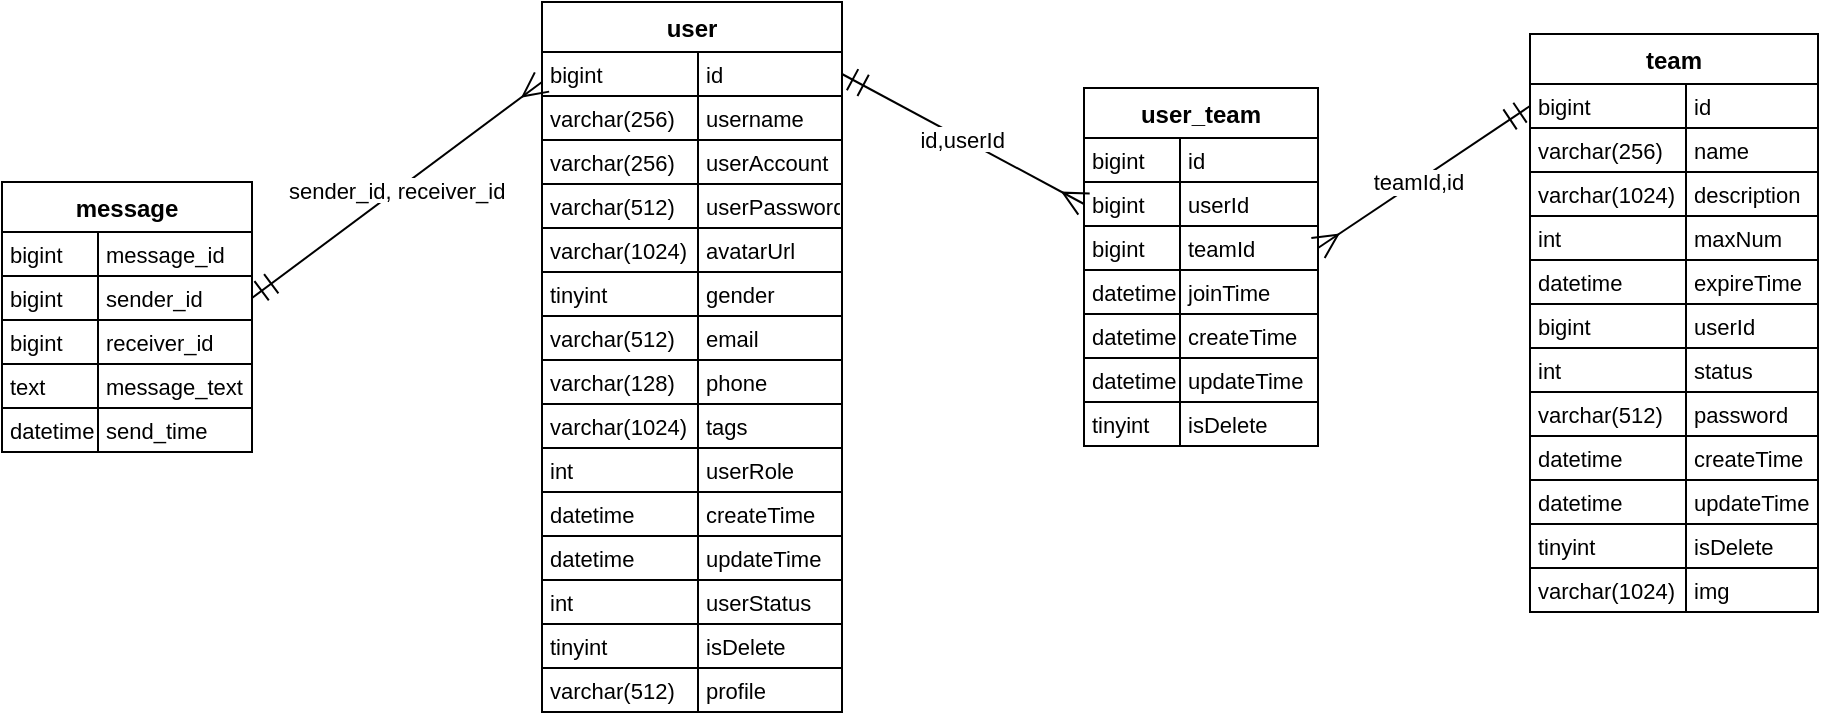 <mxfile version="24.2.3" type="github">
  <diagram name="第 1 页" id="plTdu0nr00cwOfL37Zm0">
    <mxGraphModel dx="2539" dy="769" grid="0" gridSize="10" guides="1" tooltips="1" connect="1" arrows="1" fold="1" page="0" pageScale="1" pageWidth="827" pageHeight="1169" math="0" shadow="0">
      <root>
        <mxCell id="0" />
        <mxCell id="1" parent="0" />
        <mxCell id="kxkNf5n4wVDpSi1koq3--77" value="message" style="shape=table;startSize=25;container=1;collapsible=0;childLayout=tableLayout;fixedRows=1;rowLines=1;fontStyle=1;align=center;resizeLast=1;" parent="1" vertex="1">
          <mxGeometry x="-907" y="110" width="125" height="135" as="geometry" />
        </mxCell>
        <mxCell id="kxkNf5n4wVDpSi1koq3--78" style="shape=tableRow;horizontal=0;startSize=0;swimlaneHead=0;swimlaneBody=0;fillColor=none;collapsible=0;dropTarget=0;points=[[0,0.5],[1,0.5]];portConstraint=eastwest;top=0;left=0;right=0;bottom=0;" parent="kxkNf5n4wVDpSi1koq3--77" vertex="1">
          <mxGeometry y="25" width="125" height="22" as="geometry" />
        </mxCell>
        <mxCell id="kxkNf5n4wVDpSi1koq3--79" value="bigint" style="shape=partialRectangle;connectable=0;fillColor=none;top=0;left=0;bottom=0;right=0;align=left;spacingLeft=2;overflow=hidden;fontSize=11;" parent="kxkNf5n4wVDpSi1koq3--78" vertex="1">
          <mxGeometry width="48" height="22" as="geometry">
            <mxRectangle width="48" height="22" as="alternateBounds" />
          </mxGeometry>
        </mxCell>
        <mxCell id="kxkNf5n4wVDpSi1koq3--80" value="message_id" style="shape=partialRectangle;connectable=0;fillColor=none;top=0;left=0;bottom=0;right=0;align=left;spacingLeft=2;overflow=hidden;fontSize=11;" parent="kxkNf5n4wVDpSi1koq3--78" vertex="1">
          <mxGeometry x="48" width="77" height="22" as="geometry">
            <mxRectangle width="77" height="22" as="alternateBounds" />
          </mxGeometry>
        </mxCell>
        <mxCell id="kxkNf5n4wVDpSi1koq3--81" style="shape=tableRow;horizontal=0;startSize=0;swimlaneHead=0;swimlaneBody=0;fillColor=none;collapsible=0;dropTarget=0;points=[[0,0.5],[1,0.5]];portConstraint=eastwest;top=0;left=0;right=0;bottom=0;" parent="kxkNf5n4wVDpSi1koq3--77" vertex="1">
          <mxGeometry y="47" width="125" height="22" as="geometry" />
        </mxCell>
        <mxCell id="kxkNf5n4wVDpSi1koq3--82" value="bigint" style="shape=partialRectangle;connectable=0;fillColor=none;top=0;left=0;bottom=0;right=0;align=left;spacingLeft=2;overflow=hidden;fontSize=11;" parent="kxkNf5n4wVDpSi1koq3--81" vertex="1">
          <mxGeometry width="48" height="22" as="geometry">
            <mxRectangle width="48" height="22" as="alternateBounds" />
          </mxGeometry>
        </mxCell>
        <mxCell id="kxkNf5n4wVDpSi1koq3--83" value="sender_id" style="shape=partialRectangle;connectable=0;fillColor=none;top=0;left=0;bottom=0;right=0;align=left;spacingLeft=2;overflow=hidden;fontSize=11;" parent="kxkNf5n4wVDpSi1koq3--81" vertex="1">
          <mxGeometry x="48" width="77" height="22" as="geometry">
            <mxRectangle width="77" height="22" as="alternateBounds" />
          </mxGeometry>
        </mxCell>
        <mxCell id="kxkNf5n4wVDpSi1koq3--84" style="shape=tableRow;horizontal=0;startSize=0;swimlaneHead=0;swimlaneBody=0;fillColor=none;collapsible=0;dropTarget=0;points=[[0,0.5],[1,0.5]];portConstraint=eastwest;top=0;left=0;right=0;bottom=0;" parent="kxkNf5n4wVDpSi1koq3--77" vertex="1">
          <mxGeometry y="69" width="125" height="22" as="geometry" />
        </mxCell>
        <mxCell id="kxkNf5n4wVDpSi1koq3--85" value="bigint" style="shape=partialRectangle;connectable=0;fillColor=none;top=0;left=0;bottom=0;right=0;align=left;spacingLeft=2;overflow=hidden;fontSize=11;" parent="kxkNf5n4wVDpSi1koq3--84" vertex="1">
          <mxGeometry width="48" height="22" as="geometry">
            <mxRectangle width="48" height="22" as="alternateBounds" />
          </mxGeometry>
        </mxCell>
        <mxCell id="kxkNf5n4wVDpSi1koq3--86" value="receiver_id" style="shape=partialRectangle;connectable=0;fillColor=none;top=0;left=0;bottom=0;right=0;align=left;spacingLeft=2;overflow=hidden;fontSize=11;" parent="kxkNf5n4wVDpSi1koq3--84" vertex="1">
          <mxGeometry x="48" width="77" height="22" as="geometry">
            <mxRectangle width="77" height="22" as="alternateBounds" />
          </mxGeometry>
        </mxCell>
        <mxCell id="kxkNf5n4wVDpSi1koq3--87" style="shape=tableRow;horizontal=0;startSize=0;swimlaneHead=0;swimlaneBody=0;fillColor=none;collapsible=0;dropTarget=0;points=[[0,0.5],[1,0.5]];portConstraint=eastwest;top=0;left=0;right=0;bottom=0;" parent="kxkNf5n4wVDpSi1koq3--77" vertex="1">
          <mxGeometry y="91" width="125" height="22" as="geometry" />
        </mxCell>
        <mxCell id="kxkNf5n4wVDpSi1koq3--88" value="text" style="shape=partialRectangle;connectable=0;fillColor=none;top=0;left=0;bottom=0;right=0;align=left;spacingLeft=2;overflow=hidden;fontSize=11;" parent="kxkNf5n4wVDpSi1koq3--87" vertex="1">
          <mxGeometry width="48" height="22" as="geometry">
            <mxRectangle width="48" height="22" as="alternateBounds" />
          </mxGeometry>
        </mxCell>
        <mxCell id="kxkNf5n4wVDpSi1koq3--89" value="message_text" style="shape=partialRectangle;connectable=0;fillColor=none;top=0;left=0;bottom=0;right=0;align=left;spacingLeft=2;overflow=hidden;fontSize=11;" parent="kxkNf5n4wVDpSi1koq3--87" vertex="1">
          <mxGeometry x="48" width="77" height="22" as="geometry">
            <mxRectangle width="77" height="22" as="alternateBounds" />
          </mxGeometry>
        </mxCell>
        <mxCell id="kxkNf5n4wVDpSi1koq3--90" style="shape=tableRow;horizontal=0;startSize=0;swimlaneHead=0;swimlaneBody=0;fillColor=none;collapsible=0;dropTarget=0;points=[[0,0.5],[1,0.5]];portConstraint=eastwest;top=0;left=0;right=0;bottom=0;" parent="kxkNf5n4wVDpSi1koq3--77" vertex="1">
          <mxGeometry y="113" width="125" height="22" as="geometry" />
        </mxCell>
        <mxCell id="kxkNf5n4wVDpSi1koq3--91" value="datetime" style="shape=partialRectangle;connectable=0;fillColor=none;top=0;left=0;bottom=0;right=0;align=left;spacingLeft=2;overflow=hidden;fontSize=11;" parent="kxkNf5n4wVDpSi1koq3--90" vertex="1">
          <mxGeometry width="48" height="22" as="geometry">
            <mxRectangle width="48" height="22" as="alternateBounds" />
          </mxGeometry>
        </mxCell>
        <mxCell id="kxkNf5n4wVDpSi1koq3--92" value="send_time" style="shape=partialRectangle;connectable=0;fillColor=none;top=0;left=0;bottom=0;right=0;align=left;spacingLeft=2;overflow=hidden;fontSize=11;" parent="kxkNf5n4wVDpSi1koq3--90" vertex="1">
          <mxGeometry x="48" width="77" height="22" as="geometry">
            <mxRectangle width="77" height="22" as="alternateBounds" />
          </mxGeometry>
        </mxCell>
        <mxCell id="kxkNf5n4wVDpSi1koq3--93" value="user" style="shape=table;startSize=25;container=1;collapsible=0;childLayout=tableLayout;fixedRows=1;rowLines=1;fontStyle=1;align=center;resizeLast=1;" parent="1" vertex="1">
          <mxGeometry x="-637" y="20" width="150" height="355" as="geometry" />
        </mxCell>
        <mxCell id="kxkNf5n4wVDpSi1koq3--94" style="shape=tableRow;horizontal=0;startSize=0;swimlaneHead=0;swimlaneBody=0;fillColor=none;collapsible=0;dropTarget=0;points=[[0,0.5],[1,0.5]];portConstraint=eastwest;top=0;left=0;right=0;bottom=0;" parent="kxkNf5n4wVDpSi1koq3--93" vertex="1">
          <mxGeometry y="25" width="150" height="22" as="geometry" />
        </mxCell>
        <mxCell id="kxkNf5n4wVDpSi1koq3--95" value="bigint" style="shape=partialRectangle;connectable=0;fillColor=none;top=0;left=0;bottom=0;right=0;align=left;spacingLeft=2;overflow=hidden;fontSize=11;" parent="kxkNf5n4wVDpSi1koq3--94" vertex="1">
          <mxGeometry width="78" height="22" as="geometry">
            <mxRectangle width="78" height="22" as="alternateBounds" />
          </mxGeometry>
        </mxCell>
        <mxCell id="kxkNf5n4wVDpSi1koq3--96" value="id" style="shape=partialRectangle;connectable=0;fillColor=none;top=0;left=0;bottom=0;right=0;align=left;spacingLeft=2;overflow=hidden;fontSize=11;" parent="kxkNf5n4wVDpSi1koq3--94" vertex="1">
          <mxGeometry x="78" width="72" height="22" as="geometry">
            <mxRectangle width="72" height="22" as="alternateBounds" />
          </mxGeometry>
        </mxCell>
        <mxCell id="kxkNf5n4wVDpSi1koq3--97" style="shape=tableRow;horizontal=0;startSize=0;swimlaneHead=0;swimlaneBody=0;fillColor=none;collapsible=0;dropTarget=0;points=[[0,0.5],[1,0.5]];portConstraint=eastwest;top=0;left=0;right=0;bottom=0;" parent="kxkNf5n4wVDpSi1koq3--93" vertex="1">
          <mxGeometry y="47" width="150" height="22" as="geometry" />
        </mxCell>
        <mxCell id="kxkNf5n4wVDpSi1koq3--98" value="varchar(256)" style="shape=partialRectangle;connectable=0;fillColor=none;top=0;left=0;bottom=0;right=0;align=left;spacingLeft=2;overflow=hidden;fontSize=11;" parent="kxkNf5n4wVDpSi1koq3--97" vertex="1">
          <mxGeometry width="78" height="22" as="geometry">
            <mxRectangle width="78" height="22" as="alternateBounds" />
          </mxGeometry>
        </mxCell>
        <mxCell id="kxkNf5n4wVDpSi1koq3--99" value="username" style="shape=partialRectangle;connectable=0;fillColor=none;top=0;left=0;bottom=0;right=0;align=left;spacingLeft=2;overflow=hidden;fontSize=11;" parent="kxkNf5n4wVDpSi1koq3--97" vertex="1">
          <mxGeometry x="78" width="72" height="22" as="geometry">
            <mxRectangle width="72" height="22" as="alternateBounds" />
          </mxGeometry>
        </mxCell>
        <mxCell id="kxkNf5n4wVDpSi1koq3--100" style="shape=tableRow;horizontal=0;startSize=0;swimlaneHead=0;swimlaneBody=0;fillColor=none;collapsible=0;dropTarget=0;points=[[0,0.5],[1,0.5]];portConstraint=eastwest;top=0;left=0;right=0;bottom=0;" parent="kxkNf5n4wVDpSi1koq3--93" vertex="1">
          <mxGeometry y="69" width="150" height="22" as="geometry" />
        </mxCell>
        <mxCell id="kxkNf5n4wVDpSi1koq3--101" value="varchar(256)" style="shape=partialRectangle;connectable=0;fillColor=none;top=0;left=0;bottom=0;right=0;align=left;spacingLeft=2;overflow=hidden;fontSize=11;" parent="kxkNf5n4wVDpSi1koq3--100" vertex="1">
          <mxGeometry width="78" height="22" as="geometry">
            <mxRectangle width="78" height="22" as="alternateBounds" />
          </mxGeometry>
        </mxCell>
        <mxCell id="kxkNf5n4wVDpSi1koq3--102" value="userAccount" style="shape=partialRectangle;connectable=0;fillColor=none;top=0;left=0;bottom=0;right=0;align=left;spacingLeft=2;overflow=hidden;fontSize=11;" parent="kxkNf5n4wVDpSi1koq3--100" vertex="1">
          <mxGeometry x="78" width="72" height="22" as="geometry">
            <mxRectangle width="72" height="22" as="alternateBounds" />
          </mxGeometry>
        </mxCell>
        <mxCell id="kxkNf5n4wVDpSi1koq3--103" style="shape=tableRow;horizontal=0;startSize=0;swimlaneHead=0;swimlaneBody=0;fillColor=none;collapsible=0;dropTarget=0;points=[[0,0.5],[1,0.5]];portConstraint=eastwest;top=0;left=0;right=0;bottom=0;" parent="kxkNf5n4wVDpSi1koq3--93" vertex="1">
          <mxGeometry y="91" width="150" height="22" as="geometry" />
        </mxCell>
        <mxCell id="kxkNf5n4wVDpSi1koq3--104" value="varchar(512)" style="shape=partialRectangle;connectable=0;fillColor=none;top=0;left=0;bottom=0;right=0;align=left;spacingLeft=2;overflow=hidden;fontSize=11;" parent="kxkNf5n4wVDpSi1koq3--103" vertex="1">
          <mxGeometry width="78" height="22" as="geometry">
            <mxRectangle width="78" height="22" as="alternateBounds" />
          </mxGeometry>
        </mxCell>
        <mxCell id="kxkNf5n4wVDpSi1koq3--105" value="userPassword" style="shape=partialRectangle;connectable=0;fillColor=none;top=0;left=0;bottom=0;right=0;align=left;spacingLeft=2;overflow=hidden;fontSize=11;" parent="kxkNf5n4wVDpSi1koq3--103" vertex="1">
          <mxGeometry x="78" width="72" height="22" as="geometry">
            <mxRectangle width="72" height="22" as="alternateBounds" />
          </mxGeometry>
        </mxCell>
        <mxCell id="kxkNf5n4wVDpSi1koq3--106" style="shape=tableRow;horizontal=0;startSize=0;swimlaneHead=0;swimlaneBody=0;fillColor=none;collapsible=0;dropTarget=0;points=[[0,0.5],[1,0.5]];portConstraint=eastwest;top=0;left=0;right=0;bottom=0;" parent="kxkNf5n4wVDpSi1koq3--93" vertex="1">
          <mxGeometry y="113" width="150" height="22" as="geometry" />
        </mxCell>
        <mxCell id="kxkNf5n4wVDpSi1koq3--107" value="varchar(1024)" style="shape=partialRectangle;connectable=0;fillColor=none;top=0;left=0;bottom=0;right=0;align=left;spacingLeft=2;overflow=hidden;fontSize=11;" parent="kxkNf5n4wVDpSi1koq3--106" vertex="1">
          <mxGeometry width="78" height="22" as="geometry">
            <mxRectangle width="78" height="22" as="alternateBounds" />
          </mxGeometry>
        </mxCell>
        <mxCell id="kxkNf5n4wVDpSi1koq3--108" value="avatarUrl" style="shape=partialRectangle;connectable=0;fillColor=none;top=0;left=0;bottom=0;right=0;align=left;spacingLeft=2;overflow=hidden;fontSize=11;" parent="kxkNf5n4wVDpSi1koq3--106" vertex="1">
          <mxGeometry x="78" width="72" height="22" as="geometry">
            <mxRectangle width="72" height="22" as="alternateBounds" />
          </mxGeometry>
        </mxCell>
        <mxCell id="kxkNf5n4wVDpSi1koq3--109" style="shape=tableRow;horizontal=0;startSize=0;swimlaneHead=0;swimlaneBody=0;fillColor=none;collapsible=0;dropTarget=0;points=[[0,0.5],[1,0.5]];portConstraint=eastwest;top=0;left=0;right=0;bottom=0;" parent="kxkNf5n4wVDpSi1koq3--93" vertex="1">
          <mxGeometry y="135" width="150" height="22" as="geometry" />
        </mxCell>
        <mxCell id="kxkNf5n4wVDpSi1koq3--110" value="tinyint" style="shape=partialRectangle;connectable=0;fillColor=none;top=0;left=0;bottom=0;right=0;align=left;spacingLeft=2;overflow=hidden;fontSize=11;" parent="kxkNf5n4wVDpSi1koq3--109" vertex="1">
          <mxGeometry width="78" height="22" as="geometry">
            <mxRectangle width="78" height="22" as="alternateBounds" />
          </mxGeometry>
        </mxCell>
        <mxCell id="kxkNf5n4wVDpSi1koq3--111" value="gender" style="shape=partialRectangle;connectable=0;fillColor=none;top=0;left=0;bottom=0;right=0;align=left;spacingLeft=2;overflow=hidden;fontSize=11;" parent="kxkNf5n4wVDpSi1koq3--109" vertex="1">
          <mxGeometry x="78" width="72" height="22" as="geometry">
            <mxRectangle width="72" height="22" as="alternateBounds" />
          </mxGeometry>
        </mxCell>
        <mxCell id="kxkNf5n4wVDpSi1koq3--112" style="shape=tableRow;horizontal=0;startSize=0;swimlaneHead=0;swimlaneBody=0;fillColor=none;collapsible=0;dropTarget=0;points=[[0,0.5],[1,0.5]];portConstraint=eastwest;top=0;left=0;right=0;bottom=0;" parent="kxkNf5n4wVDpSi1koq3--93" vertex="1">
          <mxGeometry y="157" width="150" height="22" as="geometry" />
        </mxCell>
        <mxCell id="kxkNf5n4wVDpSi1koq3--113" value="varchar(512)" style="shape=partialRectangle;connectable=0;fillColor=none;top=0;left=0;bottom=0;right=0;align=left;spacingLeft=2;overflow=hidden;fontSize=11;" parent="kxkNf5n4wVDpSi1koq3--112" vertex="1">
          <mxGeometry width="78" height="22" as="geometry">
            <mxRectangle width="78" height="22" as="alternateBounds" />
          </mxGeometry>
        </mxCell>
        <mxCell id="kxkNf5n4wVDpSi1koq3--114" value="email" style="shape=partialRectangle;connectable=0;fillColor=none;top=0;left=0;bottom=0;right=0;align=left;spacingLeft=2;overflow=hidden;fontSize=11;" parent="kxkNf5n4wVDpSi1koq3--112" vertex="1">
          <mxGeometry x="78" width="72" height="22" as="geometry">
            <mxRectangle width="72" height="22" as="alternateBounds" />
          </mxGeometry>
        </mxCell>
        <mxCell id="kxkNf5n4wVDpSi1koq3--115" style="shape=tableRow;horizontal=0;startSize=0;swimlaneHead=0;swimlaneBody=0;fillColor=none;collapsible=0;dropTarget=0;points=[[0,0.5],[1,0.5]];portConstraint=eastwest;top=0;left=0;right=0;bottom=0;" parent="kxkNf5n4wVDpSi1koq3--93" vertex="1">
          <mxGeometry y="179" width="150" height="22" as="geometry" />
        </mxCell>
        <mxCell id="kxkNf5n4wVDpSi1koq3--116" value="varchar(128)" style="shape=partialRectangle;connectable=0;fillColor=none;top=0;left=0;bottom=0;right=0;align=left;spacingLeft=2;overflow=hidden;fontSize=11;" parent="kxkNf5n4wVDpSi1koq3--115" vertex="1">
          <mxGeometry width="78" height="22" as="geometry">
            <mxRectangle width="78" height="22" as="alternateBounds" />
          </mxGeometry>
        </mxCell>
        <mxCell id="kxkNf5n4wVDpSi1koq3--117" value="phone" style="shape=partialRectangle;connectable=0;fillColor=none;top=0;left=0;bottom=0;right=0;align=left;spacingLeft=2;overflow=hidden;fontSize=11;" parent="kxkNf5n4wVDpSi1koq3--115" vertex="1">
          <mxGeometry x="78" width="72" height="22" as="geometry">
            <mxRectangle width="72" height="22" as="alternateBounds" />
          </mxGeometry>
        </mxCell>
        <mxCell id="kxkNf5n4wVDpSi1koq3--118" style="shape=tableRow;horizontal=0;startSize=0;swimlaneHead=0;swimlaneBody=0;fillColor=none;collapsible=0;dropTarget=0;points=[[0,0.5],[1,0.5]];portConstraint=eastwest;top=0;left=0;right=0;bottom=0;" parent="kxkNf5n4wVDpSi1koq3--93" vertex="1">
          <mxGeometry y="201" width="150" height="22" as="geometry" />
        </mxCell>
        <mxCell id="kxkNf5n4wVDpSi1koq3--119" value="varchar(1024)" style="shape=partialRectangle;connectable=0;fillColor=none;top=0;left=0;bottom=0;right=0;align=left;spacingLeft=2;overflow=hidden;fontSize=11;" parent="kxkNf5n4wVDpSi1koq3--118" vertex="1">
          <mxGeometry width="78" height="22" as="geometry">
            <mxRectangle width="78" height="22" as="alternateBounds" />
          </mxGeometry>
        </mxCell>
        <mxCell id="kxkNf5n4wVDpSi1koq3--120" value="tags" style="shape=partialRectangle;connectable=0;fillColor=none;top=0;left=0;bottom=0;right=0;align=left;spacingLeft=2;overflow=hidden;fontSize=11;" parent="kxkNf5n4wVDpSi1koq3--118" vertex="1">
          <mxGeometry x="78" width="72" height="22" as="geometry">
            <mxRectangle width="72" height="22" as="alternateBounds" />
          </mxGeometry>
        </mxCell>
        <mxCell id="kxkNf5n4wVDpSi1koq3--121" style="shape=tableRow;horizontal=0;startSize=0;swimlaneHead=0;swimlaneBody=0;fillColor=none;collapsible=0;dropTarget=0;points=[[0,0.5],[1,0.5]];portConstraint=eastwest;top=0;left=0;right=0;bottom=0;" parent="kxkNf5n4wVDpSi1koq3--93" vertex="1">
          <mxGeometry y="223" width="150" height="22" as="geometry" />
        </mxCell>
        <mxCell id="kxkNf5n4wVDpSi1koq3--122" value="int" style="shape=partialRectangle;connectable=0;fillColor=none;top=0;left=0;bottom=0;right=0;align=left;spacingLeft=2;overflow=hidden;fontSize=11;" parent="kxkNf5n4wVDpSi1koq3--121" vertex="1">
          <mxGeometry width="78" height="22" as="geometry">
            <mxRectangle width="78" height="22" as="alternateBounds" />
          </mxGeometry>
        </mxCell>
        <mxCell id="kxkNf5n4wVDpSi1koq3--123" value="userRole" style="shape=partialRectangle;connectable=0;fillColor=none;top=0;left=0;bottom=0;right=0;align=left;spacingLeft=2;overflow=hidden;fontSize=11;" parent="kxkNf5n4wVDpSi1koq3--121" vertex="1">
          <mxGeometry x="78" width="72" height="22" as="geometry">
            <mxRectangle width="72" height="22" as="alternateBounds" />
          </mxGeometry>
        </mxCell>
        <mxCell id="kxkNf5n4wVDpSi1koq3--124" style="shape=tableRow;horizontal=0;startSize=0;swimlaneHead=0;swimlaneBody=0;fillColor=none;collapsible=0;dropTarget=0;points=[[0,0.5],[1,0.5]];portConstraint=eastwest;top=0;left=0;right=0;bottom=0;" parent="kxkNf5n4wVDpSi1koq3--93" vertex="1">
          <mxGeometry y="245" width="150" height="22" as="geometry" />
        </mxCell>
        <mxCell id="kxkNf5n4wVDpSi1koq3--125" value="datetime" style="shape=partialRectangle;connectable=0;fillColor=none;top=0;left=0;bottom=0;right=0;align=left;spacingLeft=2;overflow=hidden;fontSize=11;" parent="kxkNf5n4wVDpSi1koq3--124" vertex="1">
          <mxGeometry width="78" height="22" as="geometry">
            <mxRectangle width="78" height="22" as="alternateBounds" />
          </mxGeometry>
        </mxCell>
        <mxCell id="kxkNf5n4wVDpSi1koq3--126" value="createTime" style="shape=partialRectangle;connectable=0;fillColor=none;top=0;left=0;bottom=0;right=0;align=left;spacingLeft=2;overflow=hidden;fontSize=11;" parent="kxkNf5n4wVDpSi1koq3--124" vertex="1">
          <mxGeometry x="78" width="72" height="22" as="geometry">
            <mxRectangle width="72" height="22" as="alternateBounds" />
          </mxGeometry>
        </mxCell>
        <mxCell id="kxkNf5n4wVDpSi1koq3--127" style="shape=tableRow;horizontal=0;startSize=0;swimlaneHead=0;swimlaneBody=0;fillColor=none;collapsible=0;dropTarget=0;points=[[0,0.5],[1,0.5]];portConstraint=eastwest;top=0;left=0;right=0;bottom=0;" parent="kxkNf5n4wVDpSi1koq3--93" vertex="1">
          <mxGeometry y="267" width="150" height="22" as="geometry" />
        </mxCell>
        <mxCell id="kxkNf5n4wVDpSi1koq3--128" value="datetime" style="shape=partialRectangle;connectable=0;fillColor=none;top=0;left=0;bottom=0;right=0;align=left;spacingLeft=2;overflow=hidden;fontSize=11;" parent="kxkNf5n4wVDpSi1koq3--127" vertex="1">
          <mxGeometry width="78" height="22" as="geometry">
            <mxRectangle width="78" height="22" as="alternateBounds" />
          </mxGeometry>
        </mxCell>
        <mxCell id="kxkNf5n4wVDpSi1koq3--129" value="updateTime" style="shape=partialRectangle;connectable=0;fillColor=none;top=0;left=0;bottom=0;right=0;align=left;spacingLeft=2;overflow=hidden;fontSize=11;" parent="kxkNf5n4wVDpSi1koq3--127" vertex="1">
          <mxGeometry x="78" width="72" height="22" as="geometry">
            <mxRectangle width="72" height="22" as="alternateBounds" />
          </mxGeometry>
        </mxCell>
        <mxCell id="kxkNf5n4wVDpSi1koq3--130" style="shape=tableRow;horizontal=0;startSize=0;swimlaneHead=0;swimlaneBody=0;fillColor=none;collapsible=0;dropTarget=0;points=[[0,0.5],[1,0.5]];portConstraint=eastwest;top=0;left=0;right=0;bottom=0;" parent="kxkNf5n4wVDpSi1koq3--93" vertex="1">
          <mxGeometry y="289" width="150" height="22" as="geometry" />
        </mxCell>
        <mxCell id="kxkNf5n4wVDpSi1koq3--131" value="int" style="shape=partialRectangle;connectable=0;fillColor=none;top=0;left=0;bottom=0;right=0;align=left;spacingLeft=2;overflow=hidden;fontSize=11;" parent="kxkNf5n4wVDpSi1koq3--130" vertex="1">
          <mxGeometry width="78" height="22" as="geometry">
            <mxRectangle width="78" height="22" as="alternateBounds" />
          </mxGeometry>
        </mxCell>
        <mxCell id="kxkNf5n4wVDpSi1koq3--132" value="userStatus" style="shape=partialRectangle;connectable=0;fillColor=none;top=0;left=0;bottom=0;right=0;align=left;spacingLeft=2;overflow=hidden;fontSize=11;" parent="kxkNf5n4wVDpSi1koq3--130" vertex="1">
          <mxGeometry x="78" width="72" height="22" as="geometry">
            <mxRectangle width="72" height="22" as="alternateBounds" />
          </mxGeometry>
        </mxCell>
        <mxCell id="kxkNf5n4wVDpSi1koq3--133" style="shape=tableRow;horizontal=0;startSize=0;swimlaneHead=0;swimlaneBody=0;fillColor=none;collapsible=0;dropTarget=0;points=[[0,0.5],[1,0.5]];portConstraint=eastwest;top=0;left=0;right=0;bottom=0;" parent="kxkNf5n4wVDpSi1koq3--93" vertex="1">
          <mxGeometry y="311" width="150" height="22" as="geometry" />
        </mxCell>
        <mxCell id="kxkNf5n4wVDpSi1koq3--134" value="tinyint" style="shape=partialRectangle;connectable=0;fillColor=none;top=0;left=0;bottom=0;right=0;align=left;spacingLeft=2;overflow=hidden;fontSize=11;" parent="kxkNf5n4wVDpSi1koq3--133" vertex="1">
          <mxGeometry width="78" height="22" as="geometry">
            <mxRectangle width="78" height="22" as="alternateBounds" />
          </mxGeometry>
        </mxCell>
        <mxCell id="kxkNf5n4wVDpSi1koq3--135" value="isDelete" style="shape=partialRectangle;connectable=0;fillColor=none;top=0;left=0;bottom=0;right=0;align=left;spacingLeft=2;overflow=hidden;fontSize=11;" parent="kxkNf5n4wVDpSi1koq3--133" vertex="1">
          <mxGeometry x="78" width="72" height="22" as="geometry">
            <mxRectangle width="72" height="22" as="alternateBounds" />
          </mxGeometry>
        </mxCell>
        <mxCell id="kxkNf5n4wVDpSi1koq3--136" style="shape=tableRow;horizontal=0;startSize=0;swimlaneHead=0;swimlaneBody=0;fillColor=none;collapsible=0;dropTarget=0;points=[[0,0.5],[1,0.5]];portConstraint=eastwest;top=0;left=0;right=0;bottom=0;" parent="kxkNf5n4wVDpSi1koq3--93" vertex="1">
          <mxGeometry y="333" width="150" height="22" as="geometry" />
        </mxCell>
        <mxCell id="kxkNf5n4wVDpSi1koq3--137" value="varchar(512)" style="shape=partialRectangle;connectable=0;fillColor=none;top=0;left=0;bottom=0;right=0;align=left;spacingLeft=2;overflow=hidden;fontSize=11;" parent="kxkNf5n4wVDpSi1koq3--136" vertex="1">
          <mxGeometry width="78" height="22" as="geometry">
            <mxRectangle width="78" height="22" as="alternateBounds" />
          </mxGeometry>
        </mxCell>
        <mxCell id="kxkNf5n4wVDpSi1koq3--138" value="profile" style="shape=partialRectangle;connectable=0;fillColor=none;top=0;left=0;bottom=0;right=0;align=left;spacingLeft=2;overflow=hidden;fontSize=11;" parent="kxkNf5n4wVDpSi1koq3--136" vertex="1">
          <mxGeometry x="78" width="72" height="22" as="geometry">
            <mxRectangle width="72" height="22" as="alternateBounds" />
          </mxGeometry>
        </mxCell>
        <mxCell id="kxkNf5n4wVDpSi1koq3--139" value="team" style="shape=table;startSize=25;container=1;collapsible=0;childLayout=tableLayout;fixedRows=1;rowLines=1;fontStyle=1;align=center;resizeLast=1;" parent="1" vertex="1">
          <mxGeometry x="-143" y="36" width="144" height="289" as="geometry" />
        </mxCell>
        <mxCell id="kxkNf5n4wVDpSi1koq3--140" style="shape=tableRow;horizontal=0;startSize=0;swimlaneHead=0;swimlaneBody=0;fillColor=none;collapsible=0;dropTarget=0;points=[[0,0.5],[1,0.5]];portConstraint=eastwest;top=0;left=0;right=0;bottom=0;" parent="kxkNf5n4wVDpSi1koq3--139" vertex="1">
          <mxGeometry y="25" width="144" height="22" as="geometry" />
        </mxCell>
        <mxCell id="kxkNf5n4wVDpSi1koq3--141" value="bigint" style="shape=partialRectangle;connectable=0;fillColor=none;top=0;left=0;bottom=0;right=0;align=left;spacingLeft=2;overflow=hidden;fontSize=11;" parent="kxkNf5n4wVDpSi1koq3--140" vertex="1">
          <mxGeometry width="78" height="22" as="geometry">
            <mxRectangle width="78" height="22" as="alternateBounds" />
          </mxGeometry>
        </mxCell>
        <mxCell id="kxkNf5n4wVDpSi1koq3--142" value="id" style="shape=partialRectangle;connectable=0;fillColor=none;top=0;left=0;bottom=0;right=0;align=left;spacingLeft=2;overflow=hidden;fontSize=11;" parent="kxkNf5n4wVDpSi1koq3--140" vertex="1">
          <mxGeometry x="78" width="66" height="22" as="geometry">
            <mxRectangle width="66" height="22" as="alternateBounds" />
          </mxGeometry>
        </mxCell>
        <mxCell id="kxkNf5n4wVDpSi1koq3--143" style="shape=tableRow;horizontal=0;startSize=0;swimlaneHead=0;swimlaneBody=0;fillColor=none;collapsible=0;dropTarget=0;points=[[0,0.5],[1,0.5]];portConstraint=eastwest;top=0;left=0;right=0;bottom=0;" parent="kxkNf5n4wVDpSi1koq3--139" vertex="1">
          <mxGeometry y="47" width="144" height="22" as="geometry" />
        </mxCell>
        <mxCell id="kxkNf5n4wVDpSi1koq3--144" value="varchar(256)" style="shape=partialRectangle;connectable=0;fillColor=none;top=0;left=0;bottom=0;right=0;align=left;spacingLeft=2;overflow=hidden;fontSize=11;" parent="kxkNf5n4wVDpSi1koq3--143" vertex="1">
          <mxGeometry width="78" height="22" as="geometry">
            <mxRectangle width="78" height="22" as="alternateBounds" />
          </mxGeometry>
        </mxCell>
        <mxCell id="kxkNf5n4wVDpSi1koq3--145" value="name" style="shape=partialRectangle;connectable=0;fillColor=none;top=0;left=0;bottom=0;right=0;align=left;spacingLeft=2;overflow=hidden;fontSize=11;" parent="kxkNf5n4wVDpSi1koq3--143" vertex="1">
          <mxGeometry x="78" width="66" height="22" as="geometry">
            <mxRectangle width="66" height="22" as="alternateBounds" />
          </mxGeometry>
        </mxCell>
        <mxCell id="kxkNf5n4wVDpSi1koq3--146" style="shape=tableRow;horizontal=0;startSize=0;swimlaneHead=0;swimlaneBody=0;fillColor=none;collapsible=0;dropTarget=0;points=[[0,0.5],[1,0.5]];portConstraint=eastwest;top=0;left=0;right=0;bottom=0;" parent="kxkNf5n4wVDpSi1koq3--139" vertex="1">
          <mxGeometry y="69" width="144" height="22" as="geometry" />
        </mxCell>
        <mxCell id="kxkNf5n4wVDpSi1koq3--147" value="varchar(1024)" style="shape=partialRectangle;connectable=0;fillColor=none;top=0;left=0;bottom=0;right=0;align=left;spacingLeft=2;overflow=hidden;fontSize=11;" parent="kxkNf5n4wVDpSi1koq3--146" vertex="1">
          <mxGeometry width="78" height="22" as="geometry">
            <mxRectangle width="78" height="22" as="alternateBounds" />
          </mxGeometry>
        </mxCell>
        <mxCell id="kxkNf5n4wVDpSi1koq3--148" value="description" style="shape=partialRectangle;connectable=0;fillColor=none;top=0;left=0;bottom=0;right=0;align=left;spacingLeft=2;overflow=hidden;fontSize=11;" parent="kxkNf5n4wVDpSi1koq3--146" vertex="1">
          <mxGeometry x="78" width="66" height="22" as="geometry">
            <mxRectangle width="66" height="22" as="alternateBounds" />
          </mxGeometry>
        </mxCell>
        <mxCell id="kxkNf5n4wVDpSi1koq3--149" style="shape=tableRow;horizontal=0;startSize=0;swimlaneHead=0;swimlaneBody=0;fillColor=none;collapsible=0;dropTarget=0;points=[[0,0.5],[1,0.5]];portConstraint=eastwest;top=0;left=0;right=0;bottom=0;" parent="kxkNf5n4wVDpSi1koq3--139" vertex="1">
          <mxGeometry y="91" width="144" height="22" as="geometry" />
        </mxCell>
        <mxCell id="kxkNf5n4wVDpSi1koq3--150" value="int" style="shape=partialRectangle;connectable=0;fillColor=none;top=0;left=0;bottom=0;right=0;align=left;spacingLeft=2;overflow=hidden;fontSize=11;" parent="kxkNf5n4wVDpSi1koq3--149" vertex="1">
          <mxGeometry width="78" height="22" as="geometry">
            <mxRectangle width="78" height="22" as="alternateBounds" />
          </mxGeometry>
        </mxCell>
        <mxCell id="kxkNf5n4wVDpSi1koq3--151" value="maxNum" style="shape=partialRectangle;connectable=0;fillColor=none;top=0;left=0;bottom=0;right=0;align=left;spacingLeft=2;overflow=hidden;fontSize=11;" parent="kxkNf5n4wVDpSi1koq3--149" vertex="1">
          <mxGeometry x="78" width="66" height="22" as="geometry">
            <mxRectangle width="66" height="22" as="alternateBounds" />
          </mxGeometry>
        </mxCell>
        <mxCell id="kxkNf5n4wVDpSi1koq3--152" style="shape=tableRow;horizontal=0;startSize=0;swimlaneHead=0;swimlaneBody=0;fillColor=none;collapsible=0;dropTarget=0;points=[[0,0.5],[1,0.5]];portConstraint=eastwest;top=0;left=0;right=0;bottom=0;" parent="kxkNf5n4wVDpSi1koq3--139" vertex="1">
          <mxGeometry y="113" width="144" height="22" as="geometry" />
        </mxCell>
        <mxCell id="kxkNf5n4wVDpSi1koq3--153" value="datetime" style="shape=partialRectangle;connectable=0;fillColor=none;top=0;left=0;bottom=0;right=0;align=left;spacingLeft=2;overflow=hidden;fontSize=11;" parent="kxkNf5n4wVDpSi1koq3--152" vertex="1">
          <mxGeometry width="78" height="22" as="geometry">
            <mxRectangle width="78" height="22" as="alternateBounds" />
          </mxGeometry>
        </mxCell>
        <mxCell id="kxkNf5n4wVDpSi1koq3--154" value="expireTime" style="shape=partialRectangle;connectable=0;fillColor=none;top=0;left=0;bottom=0;right=0;align=left;spacingLeft=2;overflow=hidden;fontSize=11;" parent="kxkNf5n4wVDpSi1koq3--152" vertex="1">
          <mxGeometry x="78" width="66" height="22" as="geometry">
            <mxRectangle width="66" height="22" as="alternateBounds" />
          </mxGeometry>
        </mxCell>
        <mxCell id="kxkNf5n4wVDpSi1koq3--155" style="shape=tableRow;horizontal=0;startSize=0;swimlaneHead=0;swimlaneBody=0;fillColor=none;collapsible=0;dropTarget=0;points=[[0,0.5],[1,0.5]];portConstraint=eastwest;top=0;left=0;right=0;bottom=0;" parent="kxkNf5n4wVDpSi1koq3--139" vertex="1">
          <mxGeometry y="135" width="144" height="22" as="geometry" />
        </mxCell>
        <mxCell id="kxkNf5n4wVDpSi1koq3--156" value="bigint" style="shape=partialRectangle;connectable=0;fillColor=none;top=0;left=0;bottom=0;right=0;align=left;spacingLeft=2;overflow=hidden;fontSize=11;" parent="kxkNf5n4wVDpSi1koq3--155" vertex="1">
          <mxGeometry width="78" height="22" as="geometry">
            <mxRectangle width="78" height="22" as="alternateBounds" />
          </mxGeometry>
        </mxCell>
        <mxCell id="kxkNf5n4wVDpSi1koq3--157" value="userId" style="shape=partialRectangle;connectable=0;fillColor=none;top=0;left=0;bottom=0;right=0;align=left;spacingLeft=2;overflow=hidden;fontSize=11;" parent="kxkNf5n4wVDpSi1koq3--155" vertex="1">
          <mxGeometry x="78" width="66" height="22" as="geometry">
            <mxRectangle width="66" height="22" as="alternateBounds" />
          </mxGeometry>
        </mxCell>
        <mxCell id="kxkNf5n4wVDpSi1koq3--158" style="shape=tableRow;horizontal=0;startSize=0;swimlaneHead=0;swimlaneBody=0;fillColor=none;collapsible=0;dropTarget=0;points=[[0,0.5],[1,0.5]];portConstraint=eastwest;top=0;left=0;right=0;bottom=0;" parent="kxkNf5n4wVDpSi1koq3--139" vertex="1">
          <mxGeometry y="157" width="144" height="22" as="geometry" />
        </mxCell>
        <mxCell id="kxkNf5n4wVDpSi1koq3--159" value="int" style="shape=partialRectangle;connectable=0;fillColor=none;top=0;left=0;bottom=0;right=0;align=left;spacingLeft=2;overflow=hidden;fontSize=11;" parent="kxkNf5n4wVDpSi1koq3--158" vertex="1">
          <mxGeometry width="78" height="22" as="geometry">
            <mxRectangle width="78" height="22" as="alternateBounds" />
          </mxGeometry>
        </mxCell>
        <mxCell id="kxkNf5n4wVDpSi1koq3--160" value="status" style="shape=partialRectangle;connectable=0;fillColor=none;top=0;left=0;bottom=0;right=0;align=left;spacingLeft=2;overflow=hidden;fontSize=11;" parent="kxkNf5n4wVDpSi1koq3--158" vertex="1">
          <mxGeometry x="78" width="66" height="22" as="geometry">
            <mxRectangle width="66" height="22" as="alternateBounds" />
          </mxGeometry>
        </mxCell>
        <mxCell id="kxkNf5n4wVDpSi1koq3--161" style="shape=tableRow;horizontal=0;startSize=0;swimlaneHead=0;swimlaneBody=0;fillColor=none;collapsible=0;dropTarget=0;points=[[0,0.5],[1,0.5]];portConstraint=eastwest;top=0;left=0;right=0;bottom=0;" parent="kxkNf5n4wVDpSi1koq3--139" vertex="1">
          <mxGeometry y="179" width="144" height="22" as="geometry" />
        </mxCell>
        <mxCell id="kxkNf5n4wVDpSi1koq3--162" value="varchar(512)" style="shape=partialRectangle;connectable=0;fillColor=none;top=0;left=0;bottom=0;right=0;align=left;spacingLeft=2;overflow=hidden;fontSize=11;" parent="kxkNf5n4wVDpSi1koq3--161" vertex="1">
          <mxGeometry width="78" height="22" as="geometry">
            <mxRectangle width="78" height="22" as="alternateBounds" />
          </mxGeometry>
        </mxCell>
        <mxCell id="kxkNf5n4wVDpSi1koq3--163" value="password" style="shape=partialRectangle;connectable=0;fillColor=none;top=0;left=0;bottom=0;right=0;align=left;spacingLeft=2;overflow=hidden;fontSize=11;" parent="kxkNf5n4wVDpSi1koq3--161" vertex="1">
          <mxGeometry x="78" width="66" height="22" as="geometry">
            <mxRectangle width="66" height="22" as="alternateBounds" />
          </mxGeometry>
        </mxCell>
        <mxCell id="kxkNf5n4wVDpSi1koq3--164" style="shape=tableRow;horizontal=0;startSize=0;swimlaneHead=0;swimlaneBody=0;fillColor=none;collapsible=0;dropTarget=0;points=[[0,0.5],[1,0.5]];portConstraint=eastwest;top=0;left=0;right=0;bottom=0;" parent="kxkNf5n4wVDpSi1koq3--139" vertex="1">
          <mxGeometry y="201" width="144" height="22" as="geometry" />
        </mxCell>
        <mxCell id="kxkNf5n4wVDpSi1koq3--165" value="datetime" style="shape=partialRectangle;connectable=0;fillColor=none;top=0;left=0;bottom=0;right=0;align=left;spacingLeft=2;overflow=hidden;fontSize=11;" parent="kxkNf5n4wVDpSi1koq3--164" vertex="1">
          <mxGeometry width="78" height="22" as="geometry">
            <mxRectangle width="78" height="22" as="alternateBounds" />
          </mxGeometry>
        </mxCell>
        <mxCell id="kxkNf5n4wVDpSi1koq3--166" value="createTime" style="shape=partialRectangle;connectable=0;fillColor=none;top=0;left=0;bottom=0;right=0;align=left;spacingLeft=2;overflow=hidden;fontSize=11;" parent="kxkNf5n4wVDpSi1koq3--164" vertex="1">
          <mxGeometry x="78" width="66" height="22" as="geometry">
            <mxRectangle width="66" height="22" as="alternateBounds" />
          </mxGeometry>
        </mxCell>
        <mxCell id="kxkNf5n4wVDpSi1koq3--167" style="shape=tableRow;horizontal=0;startSize=0;swimlaneHead=0;swimlaneBody=0;fillColor=none;collapsible=0;dropTarget=0;points=[[0,0.5],[1,0.5]];portConstraint=eastwest;top=0;left=0;right=0;bottom=0;" parent="kxkNf5n4wVDpSi1koq3--139" vertex="1">
          <mxGeometry y="223" width="144" height="22" as="geometry" />
        </mxCell>
        <mxCell id="kxkNf5n4wVDpSi1koq3--168" value="datetime" style="shape=partialRectangle;connectable=0;fillColor=none;top=0;left=0;bottom=0;right=0;align=left;spacingLeft=2;overflow=hidden;fontSize=11;" parent="kxkNf5n4wVDpSi1koq3--167" vertex="1">
          <mxGeometry width="78" height="22" as="geometry">
            <mxRectangle width="78" height="22" as="alternateBounds" />
          </mxGeometry>
        </mxCell>
        <mxCell id="kxkNf5n4wVDpSi1koq3--169" value="updateTime" style="shape=partialRectangle;connectable=0;fillColor=none;top=0;left=0;bottom=0;right=0;align=left;spacingLeft=2;overflow=hidden;fontSize=11;" parent="kxkNf5n4wVDpSi1koq3--167" vertex="1">
          <mxGeometry x="78" width="66" height="22" as="geometry">
            <mxRectangle width="66" height="22" as="alternateBounds" />
          </mxGeometry>
        </mxCell>
        <mxCell id="kxkNf5n4wVDpSi1koq3--170" style="shape=tableRow;horizontal=0;startSize=0;swimlaneHead=0;swimlaneBody=0;fillColor=none;collapsible=0;dropTarget=0;points=[[0,0.5],[1,0.5]];portConstraint=eastwest;top=0;left=0;right=0;bottom=0;" parent="kxkNf5n4wVDpSi1koq3--139" vertex="1">
          <mxGeometry y="245" width="144" height="22" as="geometry" />
        </mxCell>
        <mxCell id="kxkNf5n4wVDpSi1koq3--171" value="tinyint" style="shape=partialRectangle;connectable=0;fillColor=none;top=0;left=0;bottom=0;right=0;align=left;spacingLeft=2;overflow=hidden;fontSize=11;" parent="kxkNf5n4wVDpSi1koq3--170" vertex="1">
          <mxGeometry width="78" height="22" as="geometry">
            <mxRectangle width="78" height="22" as="alternateBounds" />
          </mxGeometry>
        </mxCell>
        <mxCell id="kxkNf5n4wVDpSi1koq3--172" value="isDelete" style="shape=partialRectangle;connectable=0;fillColor=none;top=0;left=0;bottom=0;right=0;align=left;spacingLeft=2;overflow=hidden;fontSize=11;" parent="kxkNf5n4wVDpSi1koq3--170" vertex="1">
          <mxGeometry x="78" width="66" height="22" as="geometry">
            <mxRectangle width="66" height="22" as="alternateBounds" />
          </mxGeometry>
        </mxCell>
        <mxCell id="kxkNf5n4wVDpSi1koq3--173" style="shape=tableRow;horizontal=0;startSize=0;swimlaneHead=0;swimlaneBody=0;fillColor=none;collapsible=0;dropTarget=0;points=[[0,0.5],[1,0.5]];portConstraint=eastwest;top=0;left=0;right=0;bottom=0;" parent="kxkNf5n4wVDpSi1koq3--139" vertex="1">
          <mxGeometry y="267" width="144" height="22" as="geometry" />
        </mxCell>
        <mxCell id="kxkNf5n4wVDpSi1koq3--174" value="varchar(1024)" style="shape=partialRectangle;connectable=0;fillColor=none;top=0;left=0;bottom=0;right=0;align=left;spacingLeft=2;overflow=hidden;fontSize=11;" parent="kxkNf5n4wVDpSi1koq3--173" vertex="1">
          <mxGeometry width="78" height="22" as="geometry">
            <mxRectangle width="78" height="22" as="alternateBounds" />
          </mxGeometry>
        </mxCell>
        <mxCell id="kxkNf5n4wVDpSi1koq3--175" value="img" style="shape=partialRectangle;connectable=0;fillColor=none;top=0;left=0;bottom=0;right=0;align=left;spacingLeft=2;overflow=hidden;fontSize=11;" parent="kxkNf5n4wVDpSi1koq3--173" vertex="1">
          <mxGeometry x="78" width="66" height="22" as="geometry">
            <mxRectangle width="66" height="22" as="alternateBounds" />
          </mxGeometry>
        </mxCell>
        <mxCell id="kxkNf5n4wVDpSi1koq3--176" value="user_team" style="shape=table;startSize=25;container=1;collapsible=0;childLayout=tableLayout;fixedRows=1;rowLines=1;fontStyle=1;align=center;resizeLast=1;" parent="1" vertex="1">
          <mxGeometry x="-366" y="63" width="117" height="179" as="geometry" />
        </mxCell>
        <mxCell id="kxkNf5n4wVDpSi1koq3--177" style="shape=tableRow;horizontal=0;startSize=0;swimlaneHead=0;swimlaneBody=0;fillColor=none;collapsible=0;dropTarget=0;points=[[0,0.5],[1,0.5]];portConstraint=eastwest;top=0;left=0;right=0;bottom=0;" parent="kxkNf5n4wVDpSi1koq3--176" vertex="1">
          <mxGeometry y="25" width="117" height="22" as="geometry" />
        </mxCell>
        <mxCell id="kxkNf5n4wVDpSi1koq3--178" value="bigint" style="shape=partialRectangle;connectable=0;fillColor=none;top=0;left=0;bottom=0;right=0;align=left;spacingLeft=2;overflow=hidden;fontSize=11;" parent="kxkNf5n4wVDpSi1koq3--177" vertex="1">
          <mxGeometry width="48" height="22" as="geometry">
            <mxRectangle width="48" height="22" as="alternateBounds" />
          </mxGeometry>
        </mxCell>
        <mxCell id="kxkNf5n4wVDpSi1koq3--179" value="id" style="shape=partialRectangle;connectable=0;fillColor=none;top=0;left=0;bottom=0;right=0;align=left;spacingLeft=2;overflow=hidden;fontSize=11;" parent="kxkNf5n4wVDpSi1koq3--177" vertex="1">
          <mxGeometry x="48" width="69" height="22" as="geometry">
            <mxRectangle width="69" height="22" as="alternateBounds" />
          </mxGeometry>
        </mxCell>
        <mxCell id="kxkNf5n4wVDpSi1koq3--180" style="shape=tableRow;horizontal=0;startSize=0;swimlaneHead=0;swimlaneBody=0;fillColor=none;collapsible=0;dropTarget=0;points=[[0,0.5],[1,0.5]];portConstraint=eastwest;top=0;left=0;right=0;bottom=0;" parent="kxkNf5n4wVDpSi1koq3--176" vertex="1">
          <mxGeometry y="47" width="117" height="22" as="geometry" />
        </mxCell>
        <mxCell id="kxkNf5n4wVDpSi1koq3--181" value="bigint" style="shape=partialRectangle;connectable=0;fillColor=none;top=0;left=0;bottom=0;right=0;align=left;spacingLeft=2;overflow=hidden;fontSize=11;" parent="kxkNf5n4wVDpSi1koq3--180" vertex="1">
          <mxGeometry width="48" height="22" as="geometry">
            <mxRectangle width="48" height="22" as="alternateBounds" />
          </mxGeometry>
        </mxCell>
        <mxCell id="kxkNf5n4wVDpSi1koq3--182" value="userId" style="shape=partialRectangle;connectable=0;fillColor=none;top=0;left=0;bottom=0;right=0;align=left;spacingLeft=2;overflow=hidden;fontSize=11;" parent="kxkNf5n4wVDpSi1koq3--180" vertex="1">
          <mxGeometry x="48" width="69" height="22" as="geometry">
            <mxRectangle width="69" height="22" as="alternateBounds" />
          </mxGeometry>
        </mxCell>
        <mxCell id="kxkNf5n4wVDpSi1koq3--183" style="shape=tableRow;horizontal=0;startSize=0;swimlaneHead=0;swimlaneBody=0;fillColor=none;collapsible=0;dropTarget=0;points=[[0,0.5],[1,0.5]];portConstraint=eastwest;top=0;left=0;right=0;bottom=0;" parent="kxkNf5n4wVDpSi1koq3--176" vertex="1">
          <mxGeometry y="69" width="117" height="22" as="geometry" />
        </mxCell>
        <mxCell id="kxkNf5n4wVDpSi1koq3--184" value="bigint" style="shape=partialRectangle;connectable=0;fillColor=none;top=0;left=0;bottom=0;right=0;align=left;spacingLeft=2;overflow=hidden;fontSize=11;" parent="kxkNf5n4wVDpSi1koq3--183" vertex="1">
          <mxGeometry width="48" height="22" as="geometry">
            <mxRectangle width="48" height="22" as="alternateBounds" />
          </mxGeometry>
        </mxCell>
        <mxCell id="kxkNf5n4wVDpSi1koq3--185" value="teamId" style="shape=partialRectangle;connectable=0;fillColor=none;top=0;left=0;bottom=0;right=0;align=left;spacingLeft=2;overflow=hidden;fontSize=11;" parent="kxkNf5n4wVDpSi1koq3--183" vertex="1">
          <mxGeometry x="48" width="69" height="22" as="geometry">
            <mxRectangle width="69" height="22" as="alternateBounds" />
          </mxGeometry>
        </mxCell>
        <mxCell id="kxkNf5n4wVDpSi1koq3--186" style="shape=tableRow;horizontal=0;startSize=0;swimlaneHead=0;swimlaneBody=0;fillColor=none;collapsible=0;dropTarget=0;points=[[0,0.5],[1,0.5]];portConstraint=eastwest;top=0;left=0;right=0;bottom=0;" parent="kxkNf5n4wVDpSi1koq3--176" vertex="1">
          <mxGeometry y="91" width="117" height="22" as="geometry" />
        </mxCell>
        <mxCell id="kxkNf5n4wVDpSi1koq3--187" value="datetime" style="shape=partialRectangle;connectable=0;fillColor=none;top=0;left=0;bottom=0;right=0;align=left;spacingLeft=2;overflow=hidden;fontSize=11;" parent="kxkNf5n4wVDpSi1koq3--186" vertex="1">
          <mxGeometry width="48" height="22" as="geometry">
            <mxRectangle width="48" height="22" as="alternateBounds" />
          </mxGeometry>
        </mxCell>
        <mxCell id="kxkNf5n4wVDpSi1koq3--188" value="joinTime" style="shape=partialRectangle;connectable=0;fillColor=none;top=0;left=0;bottom=0;right=0;align=left;spacingLeft=2;overflow=hidden;fontSize=11;" parent="kxkNf5n4wVDpSi1koq3--186" vertex="1">
          <mxGeometry x="48" width="69" height="22" as="geometry">
            <mxRectangle width="69" height="22" as="alternateBounds" />
          </mxGeometry>
        </mxCell>
        <mxCell id="kxkNf5n4wVDpSi1koq3--189" style="shape=tableRow;horizontal=0;startSize=0;swimlaneHead=0;swimlaneBody=0;fillColor=none;collapsible=0;dropTarget=0;points=[[0,0.5],[1,0.5]];portConstraint=eastwest;top=0;left=0;right=0;bottom=0;" parent="kxkNf5n4wVDpSi1koq3--176" vertex="1">
          <mxGeometry y="113" width="117" height="22" as="geometry" />
        </mxCell>
        <mxCell id="kxkNf5n4wVDpSi1koq3--190" value="datetime" style="shape=partialRectangle;connectable=0;fillColor=none;top=0;left=0;bottom=0;right=0;align=left;spacingLeft=2;overflow=hidden;fontSize=11;" parent="kxkNf5n4wVDpSi1koq3--189" vertex="1">
          <mxGeometry width="48" height="22" as="geometry">
            <mxRectangle width="48" height="22" as="alternateBounds" />
          </mxGeometry>
        </mxCell>
        <mxCell id="kxkNf5n4wVDpSi1koq3--191" value="createTime" style="shape=partialRectangle;connectable=0;fillColor=none;top=0;left=0;bottom=0;right=0;align=left;spacingLeft=2;overflow=hidden;fontSize=11;" parent="kxkNf5n4wVDpSi1koq3--189" vertex="1">
          <mxGeometry x="48" width="69" height="22" as="geometry">
            <mxRectangle width="69" height="22" as="alternateBounds" />
          </mxGeometry>
        </mxCell>
        <mxCell id="kxkNf5n4wVDpSi1koq3--192" style="shape=tableRow;horizontal=0;startSize=0;swimlaneHead=0;swimlaneBody=0;fillColor=none;collapsible=0;dropTarget=0;points=[[0,0.5],[1,0.5]];portConstraint=eastwest;top=0;left=0;right=0;bottom=0;" parent="kxkNf5n4wVDpSi1koq3--176" vertex="1">
          <mxGeometry y="135" width="117" height="22" as="geometry" />
        </mxCell>
        <mxCell id="kxkNf5n4wVDpSi1koq3--193" value="datetime" style="shape=partialRectangle;connectable=0;fillColor=none;top=0;left=0;bottom=0;right=0;align=left;spacingLeft=2;overflow=hidden;fontSize=11;" parent="kxkNf5n4wVDpSi1koq3--192" vertex="1">
          <mxGeometry width="48" height="22" as="geometry">
            <mxRectangle width="48" height="22" as="alternateBounds" />
          </mxGeometry>
        </mxCell>
        <mxCell id="kxkNf5n4wVDpSi1koq3--194" value="updateTime" style="shape=partialRectangle;connectable=0;fillColor=none;top=0;left=0;bottom=0;right=0;align=left;spacingLeft=2;overflow=hidden;fontSize=11;" parent="kxkNf5n4wVDpSi1koq3--192" vertex="1">
          <mxGeometry x="48" width="69" height="22" as="geometry">
            <mxRectangle width="69" height="22" as="alternateBounds" />
          </mxGeometry>
        </mxCell>
        <mxCell id="kxkNf5n4wVDpSi1koq3--195" style="shape=tableRow;horizontal=0;startSize=0;swimlaneHead=0;swimlaneBody=0;fillColor=none;collapsible=0;dropTarget=0;points=[[0,0.5],[1,0.5]];portConstraint=eastwest;top=0;left=0;right=0;bottom=0;" parent="kxkNf5n4wVDpSi1koq3--176" vertex="1">
          <mxGeometry y="157" width="117" height="22" as="geometry" />
        </mxCell>
        <mxCell id="kxkNf5n4wVDpSi1koq3--196" value="tinyint" style="shape=partialRectangle;connectable=0;fillColor=none;top=0;left=0;bottom=0;right=0;align=left;spacingLeft=2;overflow=hidden;fontSize=11;" parent="kxkNf5n4wVDpSi1koq3--195" vertex="1">
          <mxGeometry width="48" height="22" as="geometry">
            <mxRectangle width="48" height="22" as="alternateBounds" />
          </mxGeometry>
        </mxCell>
        <mxCell id="kxkNf5n4wVDpSi1koq3--197" value="isDelete" style="shape=partialRectangle;connectable=0;fillColor=none;top=0;left=0;bottom=0;right=0;align=left;spacingLeft=2;overflow=hidden;fontSize=11;" parent="kxkNf5n4wVDpSi1koq3--195" vertex="1">
          <mxGeometry x="48" width="69" height="22" as="geometry">
            <mxRectangle width="69" height="22" as="alternateBounds" />
          </mxGeometry>
        </mxCell>
        <mxCell id="kxkNf5n4wVDpSi1koq3--198" value="sender_id, receiver_id" style="curved=1;startArrow=ERmandOne;startSize=10;;endArrow=ERmany;endSize=10;;exitX=1;exitY=0.5;rounded=0;exitDx=0;exitDy=0;" parent="1" source="kxkNf5n4wVDpSi1koq3--81" edge="1">
          <mxGeometry relative="1" as="geometry">
            <Array as="points" />
            <mxPoint x="-637" y="60" as="targetPoint" />
          </mxGeometry>
        </mxCell>
        <mxCell id="kxkNf5n4wVDpSi1koq3--199" value="id,userId" style="curved=1;startArrow=ERmandOne;startSize=10;;endArrow=ERmany;endSize=10;;rounded=0;exitX=1;exitY=0.5;exitDx=0;exitDy=0;entryX=0;entryY=0.5;entryDx=0;entryDy=0;" parent="1" source="kxkNf5n4wVDpSi1koq3--94" target="kxkNf5n4wVDpSi1koq3--180" edge="1">
          <mxGeometry x="-0.005" relative="1" as="geometry">
            <Array as="points" />
            <mxPoint x="-477" y="66" as="sourcePoint" />
            <mxPoint x="-153" y="182" as="targetPoint" />
            <mxPoint as="offset" />
          </mxGeometry>
        </mxCell>
        <mxCell id="kxkNf5n4wVDpSi1koq3--200" value="" style="curved=1;startArrow=ERmandOne;startSize=10;;endArrow=ERmany;endSize=10;;exitX=0;exitY=0.5;rounded=0;exitDx=0;exitDy=0;entryX=1;entryY=0.5;entryDx=0;entryDy=0;" parent="1" source="kxkNf5n4wVDpSi1koq3--140" target="kxkNf5n4wVDpSi1koq3--183" edge="1">
          <mxGeometry x="-0.057" y="-1" relative="1" as="geometry">
            <Array as="points" />
            <mxPoint x="-134" y="75" as="sourcePoint" />
            <mxPoint x="-489" y="146" as="targetPoint" />
            <mxPoint as="offset" />
          </mxGeometry>
        </mxCell>
        <mxCell id="JwvwgjORifYFiXASCUi9-3" value="teamId,id" style="edgeLabel;html=1;align=center;verticalAlign=middle;resizable=0;points=[];" parent="kxkNf5n4wVDpSi1koq3--200" vertex="1" connectable="0">
          <mxGeometry x="0.061" relative="1" as="geometry">
            <mxPoint as="offset" />
          </mxGeometry>
        </mxCell>
      </root>
    </mxGraphModel>
  </diagram>
</mxfile>
